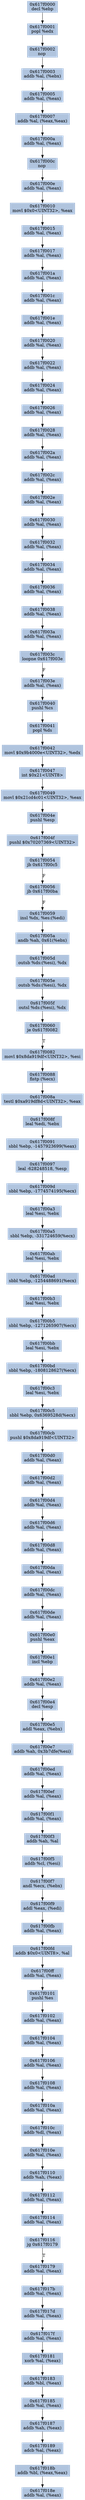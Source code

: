 digraph G {
node[shape=rectangle,style=filled,fillcolor=lightsteelblue,color=lightsteelblue]
bgcolor="transparent"
a0x617f0000decl_ebp[label="0x617f0000\ndecl %ebp"];
a0x617f0001popl_edx[label="0x617f0001\npopl %edx"];
a0x617f0002nop_[label="0x617f0002\nnop "];
a0x617f0003addb_al_ebx_[label="0x617f0003\naddb %al, (%ebx)"];
a0x617f0005addb_al_eax_[label="0x617f0005\naddb %al, (%eax)"];
a0x617f0007addb_al_eaxeax_[label="0x617f0007\naddb %al, (%eax,%eax)"];
a0x617f000aaddb_al_eax_[label="0x617f000a\naddb %al, (%eax)"];
a0x617f000cnop_[label="0x617f000c\nnop "];
a0x617f000eaddb_al_eax_[label="0x617f000e\naddb %al, (%eax)"];
a0x617f0010movl_0x0UINT32_eax[label="0x617f0010\nmovl $0x0<UINT32>, %eax"];
a0x617f0015addb_al_eax_[label="0x617f0015\naddb %al, (%eax)"];
a0x617f0017addb_al_eax_[label="0x617f0017\naddb %al, (%eax)"];
a0x617f001aaddb_al_eax_[label="0x617f001a\naddb %al, (%eax)"];
a0x617f001caddb_al_eax_[label="0x617f001c\naddb %al, (%eax)"];
a0x617f001eaddb_al_eax_[label="0x617f001e\naddb %al, (%eax)"];
a0x617f0020addb_al_eax_[label="0x617f0020\naddb %al, (%eax)"];
a0x617f0022addb_al_eax_[label="0x617f0022\naddb %al, (%eax)"];
a0x617f0024addb_al_eax_[label="0x617f0024\naddb %al, (%eax)"];
a0x617f0026addb_al_eax_[label="0x617f0026\naddb %al, (%eax)"];
a0x617f0028addb_al_eax_[label="0x617f0028\naddb %al, (%eax)"];
a0x617f002aaddb_al_eax_[label="0x617f002a\naddb %al, (%eax)"];
a0x617f002caddb_al_eax_[label="0x617f002c\naddb %al, (%eax)"];
a0x617f002eaddb_al_eax_[label="0x617f002e\naddb %al, (%eax)"];
a0x617f0030addb_al_eax_[label="0x617f0030\naddb %al, (%eax)"];
a0x617f0032addb_al_eax_[label="0x617f0032\naddb %al, (%eax)"];
a0x617f0034addb_al_eax_[label="0x617f0034\naddb %al, (%eax)"];
a0x617f0036addb_al_eax_[label="0x617f0036\naddb %al, (%eax)"];
a0x617f0038addb_al_eax_[label="0x617f0038\naddb %al, (%eax)"];
a0x617f003aaddb_al_eax_[label="0x617f003a\naddb %al, (%eax)"];
a0x617f003cloopne_0x617f003e[label="0x617f003c\nloopne 0x617f003e"];
a0x617f003eaddb_al_eax_[label="0x617f003e\naddb %al, (%eax)"];
a0x617f0040pushl_cs[label="0x617f0040\npushl %cs"];
a0x617f0041popl_ds[label="0x617f0041\npopl %ds"];
a0x617f0042movl_0x9b4000eUINT32_edx[label="0x617f0042\nmovl $0x9b4000e<UINT32>, %edx"];
a0x617f0047int_0x21UINT8[label="0x617f0047\nint $0x21<UINT8>"];
a0x617f0049movl_0x21cd4c01UINT32_eax[label="0x617f0049\nmovl $0x21cd4c01<UINT32>, %eax"];
a0x617f004epushl_esp[label="0x617f004e\npushl %esp"];
a0x617f004fpushl_0x70207369UINT32[label="0x617f004f\npushl $0x70207369<UINT32>"];
a0x617f0054jb_0x617f00c5[label="0x617f0054\njb 0x617f00c5"];
a0x617f0056jb_0x617f00ba[label="0x617f0056\njb 0x617f00ba"];
a0x617f0059insl_dx_es_edi_[label="0x617f0059\ninsl %dx, %es:(%edi)"];
a0x617f005aandb_ah_0x61ebx_[label="0x617f005a\nandb %ah, 0x61(%ebx)"];
a0x617f005doutsb_ds_esi__dx[label="0x617f005d\noutsb %ds:(%esi), %dx"];
a0x617f005eoutsb_ds_esi__dx[label="0x617f005e\noutsb %ds:(%esi), %dx"];
a0x617f005foutsl_ds_esi__dx[label="0x617f005f\noutsl %ds:(%esi), %dx"];
a0x617f0060je_0x617f0082[label="0x617f0060\nje 0x617f0082"];
a0x617f0082movl_0x8da919dfUINT32_esi[label="0x617f0082\nmovl $0x8da919df<UINT32>, %esi"];
a0x617f0088fistp_ecx_[label="0x617f0088\nfistp (%ecx)"];
a0x617f008atestl_0xa919df8dUINT32_eax[label="0x617f008a\ntestl $0xa919df8d<UINT32>, %eax"];
a0x617f008fleal_edi_ebx[label="0x617f008f\nleal %edi, %ebx"];
a0x617f0091sbbl_ebp__1457923699eax_[label="0x617f0091\nsbbl %ebp, -1457923699(%eax)"];
a0x617f0097leal__628248518_esp[label="0x617f0097\nleal -628248518, %esp"];
a0x617f009dsbbl_ebp__1774574195ecx_[label="0x617f009d\nsbbl %ebp, -1774574195(%ecx)"];
a0x617f00a3leal_esi_ebx[label="0x617f00a3\nleal %esi, %ebx"];
a0x617f00a5sbbl_ebp__331724659ecx_[label="0x617f00a5\nsbbl %ebp, -331724659(%ecx)"];
a0x617f00ableal_esi_ebx[label="0x617f00ab\nleal %esi, %ebx"];
a0x617f00adsbbl_ebp__1254488691ecx_[label="0x617f00ad\nsbbl %ebp, -1254488691(%ecx)"];
a0x617f00b3leal_esi_ebx[label="0x617f00b3\nleal %esi, %ebx"];
a0x617f00b5sbbl_ebp__1271265907ecx_[label="0x617f00b5\nsbbl %ebp, -1271265907(%ecx)"];
a0x617f00bbleal_esi_ebx[label="0x617f00bb\nleal %esi, %ebx"];
a0x617f00bdsbbl_ebp__1808128627ecx_[label="0x617f00bd\nsbbl %ebp, -1808128627(%ecx)"];
a0x617f00c3leal_esi_ebx[label="0x617f00c3\nleal %esi, %ebx"];
a0x617f00c5sbbl_ebp_0x6369528decx_[label="0x617f00c5\nsbbl %ebp, 0x6369528d(%ecx)"];
a0x617f00cbpushl_0x8da919dfUINT32[label="0x617f00cb\npushl $0x8da919df<UINT32>"];
a0x617f00d0addb_al_eax_[label="0x617f00d0\naddb %al, (%eax)"];
a0x617f00d2addb_al_eax_[label="0x617f00d2\naddb %al, (%eax)"];
a0x617f00d4addb_al_eax_[label="0x617f00d4\naddb %al, (%eax)"];
a0x617f00d6addb_al_eax_[label="0x617f00d6\naddb %al, (%eax)"];
a0x617f00d8addb_al_eax_[label="0x617f00d8\naddb %al, (%eax)"];
a0x617f00daaddb_al_eax_[label="0x617f00da\naddb %al, (%eax)"];
a0x617f00dcaddb_al_eax_[label="0x617f00dc\naddb %al, (%eax)"];
a0x617f00deaddb_al_eax_[label="0x617f00de\naddb %al, (%eax)"];
a0x617f00e0pushl_eax[label="0x617f00e0\npushl %eax"];
a0x617f00e1incl_ebp[label="0x617f00e1\nincl %ebp"];
a0x617f00e2addb_al_eax_[label="0x617f00e2\naddb %al, (%eax)"];
a0x617f00e4decl_esp[label="0x617f00e4\ndecl %esp"];
a0x617f00e5addl_eax_ebx_[label="0x617f00e5\naddl %eax, (%ebx)"];
a0x617f00e7addb_ah_0x3b7dfeesi_[label="0x617f00e7\naddb %ah, 0x3b7dfe(%esi)"];
a0x617f00edaddb_al_eax_[label="0x617f00ed\naddb %al, (%eax)"];
a0x617f00efaddb_al_eax_[label="0x617f00ef\naddb %al, (%eax)"];
a0x617f00f1addb_al_eax_[label="0x617f00f1\naddb %al, (%eax)"];
a0x617f00f3addb_ah_al[label="0x617f00f3\naddb %ah, %al"];
a0x617f00f5addb_cl_esi_[label="0x617f00f5\naddb %cl, (%esi)"];
a0x617f00f7andl_ecx_ebx_[label="0x617f00f7\nandl %ecx, (%ebx)"];
a0x617f00f9addl_eax_edi_[label="0x617f00f9\naddl %eax, (%edi)"];
a0x617f00fbaddb_al_eax_[label="0x617f00fb\naddb %al, (%eax)"];
a0x617f00fdaddb_0x0UINT8_al[label="0x617f00fd\naddb $0x0<UINT8>, %al"];
a0x617f00ffaddb_al_eax_[label="0x617f00ff\naddb %al, (%eax)"];
a0x617f0101pushl_es[label="0x617f0101\npushl %es"];
a0x617f0102addb_al_eax_[label="0x617f0102\naddb %al, (%eax)"];
a0x617f0104addb_al_eax_[label="0x617f0104\naddb %al, (%eax)"];
a0x617f0106addb_al_eax_[label="0x617f0106\naddb %al, (%eax)"];
a0x617f0108addb_al_eax_[label="0x617f0108\naddb %al, (%eax)"];
a0x617f010aaddb_al_eax_[label="0x617f010a\naddb %al, (%eax)"];
a0x617f010caddb_dl_eax_[label="0x617f010c\naddb %dl, (%eax)"];
a0x617f010eaddb_al_eax_[label="0x617f010e\naddb %al, (%eax)"];
a0x617f0110addb_ah_eax_[label="0x617f0110\naddb %ah, (%eax)"];
a0x617f0112addb_al_eax_[label="0x617f0112\naddb %al, (%eax)"];
a0x617f0114addb_al_eax_[label="0x617f0114\naddb %al, (%eax)"];
a0x617f0116jg_0x617f0179[label="0x617f0116\njg 0x617f0179"];
a0x617f0179addb_al_eax_[label="0x617f0179\naddb %al, (%eax)"];
a0x617f017baddb_al_eax_[label="0x617f017b\naddb %al, (%eax)"];
a0x617f017daddb_al_eax_[label="0x617f017d\naddb %al, (%eax)"];
a0x617f017faddb_al_eax_[label="0x617f017f\naddb %al, (%eax)"];
a0x617f0181xorb_al_eax_[label="0x617f0181\nxorb %al, (%eax)"];
a0x617f0183addb_bl_eax_[label="0x617f0183\naddb %bl, (%eax)"];
a0x617f0185addb_al_eax_[label="0x617f0185\naddb %al, (%eax)"];
a0x617f0187addb_ah_eax_[label="0x617f0187\naddb %ah, (%eax)"];
a0x617f0189adcb_al_eax_[label="0x617f0189\nadcb %al, (%eax)"];
a0x617f018baddb_bl_eaxeax_[label="0x617f018b\naddb %bl, (%eax,%eax)"];
a0x617f018eaddb_al_eax_[label="0x617f018e\naddb %al, (%eax)"];
a0x617f0000decl_ebp -> a0x617f0001popl_edx [color="#000000"];
a0x617f0001popl_edx -> a0x617f0002nop_ [color="#000000"];
a0x617f0002nop_ -> a0x617f0003addb_al_ebx_ [color="#000000"];
a0x617f0003addb_al_ebx_ -> a0x617f0005addb_al_eax_ [color="#000000"];
a0x617f0005addb_al_eax_ -> a0x617f0007addb_al_eaxeax_ [color="#000000"];
a0x617f0007addb_al_eaxeax_ -> a0x617f000aaddb_al_eax_ [color="#000000"];
a0x617f000aaddb_al_eax_ -> a0x617f000cnop_ [color="#000000"];
a0x617f000cnop_ -> a0x617f000eaddb_al_eax_ [color="#000000"];
a0x617f000eaddb_al_eax_ -> a0x617f0010movl_0x0UINT32_eax [color="#000000"];
a0x617f0010movl_0x0UINT32_eax -> a0x617f0015addb_al_eax_ [color="#000000"];
a0x617f0015addb_al_eax_ -> a0x617f0017addb_al_eax_ [color="#000000"];
a0x617f0017addb_al_eax_ -> a0x617f001aaddb_al_eax_ [color="#000000"];
a0x617f001aaddb_al_eax_ -> a0x617f001caddb_al_eax_ [color="#000000"];
a0x617f001caddb_al_eax_ -> a0x617f001eaddb_al_eax_ [color="#000000"];
a0x617f001eaddb_al_eax_ -> a0x617f0020addb_al_eax_ [color="#000000"];
a0x617f0020addb_al_eax_ -> a0x617f0022addb_al_eax_ [color="#000000"];
a0x617f0022addb_al_eax_ -> a0x617f0024addb_al_eax_ [color="#000000"];
a0x617f0024addb_al_eax_ -> a0x617f0026addb_al_eax_ [color="#000000"];
a0x617f0026addb_al_eax_ -> a0x617f0028addb_al_eax_ [color="#000000"];
a0x617f0028addb_al_eax_ -> a0x617f002aaddb_al_eax_ [color="#000000"];
a0x617f002aaddb_al_eax_ -> a0x617f002caddb_al_eax_ [color="#000000"];
a0x617f002caddb_al_eax_ -> a0x617f002eaddb_al_eax_ [color="#000000"];
a0x617f002eaddb_al_eax_ -> a0x617f0030addb_al_eax_ [color="#000000"];
a0x617f0030addb_al_eax_ -> a0x617f0032addb_al_eax_ [color="#000000"];
a0x617f0032addb_al_eax_ -> a0x617f0034addb_al_eax_ [color="#000000"];
a0x617f0034addb_al_eax_ -> a0x617f0036addb_al_eax_ [color="#000000"];
a0x617f0036addb_al_eax_ -> a0x617f0038addb_al_eax_ [color="#000000"];
a0x617f0038addb_al_eax_ -> a0x617f003aaddb_al_eax_ [color="#000000"];
a0x617f003aaddb_al_eax_ -> a0x617f003cloopne_0x617f003e [color="#000000"];
a0x617f003cloopne_0x617f003e -> a0x617f003eaddb_al_eax_ [color="#000000",label="F"];
a0x617f003eaddb_al_eax_ -> a0x617f0040pushl_cs [color="#000000"];
a0x617f0040pushl_cs -> a0x617f0041popl_ds [color="#000000"];
a0x617f0041popl_ds -> a0x617f0042movl_0x9b4000eUINT32_edx [color="#000000"];
a0x617f0042movl_0x9b4000eUINT32_edx -> a0x617f0047int_0x21UINT8 [color="#000000"];
a0x617f0047int_0x21UINT8 -> a0x617f0049movl_0x21cd4c01UINT32_eax [color="#000000"];
a0x617f0049movl_0x21cd4c01UINT32_eax -> a0x617f004epushl_esp [color="#000000"];
a0x617f004epushl_esp -> a0x617f004fpushl_0x70207369UINT32 [color="#000000"];
a0x617f004fpushl_0x70207369UINT32 -> a0x617f0054jb_0x617f00c5 [color="#000000"];
a0x617f0054jb_0x617f00c5 -> a0x617f0056jb_0x617f00ba [color="#000000",label="F"];
a0x617f0056jb_0x617f00ba -> a0x617f0059insl_dx_es_edi_ [color="#000000",label="F"];
a0x617f0059insl_dx_es_edi_ -> a0x617f005aandb_ah_0x61ebx_ [color="#000000"];
a0x617f005aandb_ah_0x61ebx_ -> a0x617f005doutsb_ds_esi__dx [color="#000000"];
a0x617f005doutsb_ds_esi__dx -> a0x617f005eoutsb_ds_esi__dx [color="#000000"];
a0x617f005eoutsb_ds_esi__dx -> a0x617f005foutsl_ds_esi__dx [color="#000000"];
a0x617f005foutsl_ds_esi__dx -> a0x617f0060je_0x617f0082 [color="#000000"];
a0x617f0060je_0x617f0082 -> a0x617f0082movl_0x8da919dfUINT32_esi [color="#000000",label="T"];
a0x617f0082movl_0x8da919dfUINT32_esi -> a0x617f0088fistp_ecx_ [color="#000000"];
a0x617f0088fistp_ecx_ -> a0x617f008atestl_0xa919df8dUINT32_eax [color="#000000"];
a0x617f008atestl_0xa919df8dUINT32_eax -> a0x617f008fleal_edi_ebx [color="#000000"];
a0x617f008fleal_edi_ebx -> a0x617f0091sbbl_ebp__1457923699eax_ [color="#000000"];
a0x617f0091sbbl_ebp__1457923699eax_ -> a0x617f0097leal__628248518_esp [color="#000000"];
a0x617f0097leal__628248518_esp -> a0x617f009dsbbl_ebp__1774574195ecx_ [color="#000000"];
a0x617f009dsbbl_ebp__1774574195ecx_ -> a0x617f00a3leal_esi_ebx [color="#000000"];
a0x617f00a3leal_esi_ebx -> a0x617f00a5sbbl_ebp__331724659ecx_ [color="#000000"];
a0x617f00a5sbbl_ebp__331724659ecx_ -> a0x617f00ableal_esi_ebx [color="#000000"];
a0x617f00ableal_esi_ebx -> a0x617f00adsbbl_ebp__1254488691ecx_ [color="#000000"];
a0x617f00adsbbl_ebp__1254488691ecx_ -> a0x617f00b3leal_esi_ebx [color="#000000"];
a0x617f00b3leal_esi_ebx -> a0x617f00b5sbbl_ebp__1271265907ecx_ [color="#000000"];
a0x617f00b5sbbl_ebp__1271265907ecx_ -> a0x617f00bbleal_esi_ebx [color="#000000"];
a0x617f00bbleal_esi_ebx -> a0x617f00bdsbbl_ebp__1808128627ecx_ [color="#000000"];
a0x617f00bdsbbl_ebp__1808128627ecx_ -> a0x617f00c3leal_esi_ebx [color="#000000"];
a0x617f00c3leal_esi_ebx -> a0x617f00c5sbbl_ebp_0x6369528decx_ [color="#000000"];
a0x617f00c5sbbl_ebp_0x6369528decx_ -> a0x617f00cbpushl_0x8da919dfUINT32 [color="#000000"];
a0x617f00cbpushl_0x8da919dfUINT32 -> a0x617f00d0addb_al_eax_ [color="#000000"];
a0x617f00d0addb_al_eax_ -> a0x617f00d2addb_al_eax_ [color="#000000"];
a0x617f00d2addb_al_eax_ -> a0x617f00d4addb_al_eax_ [color="#000000"];
a0x617f00d4addb_al_eax_ -> a0x617f00d6addb_al_eax_ [color="#000000"];
a0x617f00d6addb_al_eax_ -> a0x617f00d8addb_al_eax_ [color="#000000"];
a0x617f00d8addb_al_eax_ -> a0x617f00daaddb_al_eax_ [color="#000000"];
a0x617f00daaddb_al_eax_ -> a0x617f00dcaddb_al_eax_ [color="#000000"];
a0x617f00dcaddb_al_eax_ -> a0x617f00deaddb_al_eax_ [color="#000000"];
a0x617f00deaddb_al_eax_ -> a0x617f00e0pushl_eax [color="#000000"];
a0x617f00e0pushl_eax -> a0x617f00e1incl_ebp [color="#000000"];
a0x617f00e1incl_ebp -> a0x617f00e2addb_al_eax_ [color="#000000"];
a0x617f00e2addb_al_eax_ -> a0x617f00e4decl_esp [color="#000000"];
a0x617f00e4decl_esp -> a0x617f00e5addl_eax_ebx_ [color="#000000"];
a0x617f00e5addl_eax_ebx_ -> a0x617f00e7addb_ah_0x3b7dfeesi_ [color="#000000"];
a0x617f00e7addb_ah_0x3b7dfeesi_ -> a0x617f00edaddb_al_eax_ [color="#000000"];
a0x617f00edaddb_al_eax_ -> a0x617f00efaddb_al_eax_ [color="#000000"];
a0x617f00efaddb_al_eax_ -> a0x617f00f1addb_al_eax_ [color="#000000"];
a0x617f00f1addb_al_eax_ -> a0x617f00f3addb_ah_al [color="#000000"];
a0x617f00f3addb_ah_al -> a0x617f00f5addb_cl_esi_ [color="#000000"];
a0x617f00f5addb_cl_esi_ -> a0x617f00f7andl_ecx_ebx_ [color="#000000"];
a0x617f00f7andl_ecx_ebx_ -> a0x617f00f9addl_eax_edi_ [color="#000000"];
a0x617f00f9addl_eax_edi_ -> a0x617f00fbaddb_al_eax_ [color="#000000"];
a0x617f00fbaddb_al_eax_ -> a0x617f00fdaddb_0x0UINT8_al [color="#000000"];
a0x617f00fdaddb_0x0UINT8_al -> a0x617f00ffaddb_al_eax_ [color="#000000"];
a0x617f00ffaddb_al_eax_ -> a0x617f0101pushl_es [color="#000000"];
a0x617f0101pushl_es -> a0x617f0102addb_al_eax_ [color="#000000"];
a0x617f0102addb_al_eax_ -> a0x617f0104addb_al_eax_ [color="#000000"];
a0x617f0104addb_al_eax_ -> a0x617f0106addb_al_eax_ [color="#000000"];
a0x617f0106addb_al_eax_ -> a0x617f0108addb_al_eax_ [color="#000000"];
a0x617f0108addb_al_eax_ -> a0x617f010aaddb_al_eax_ [color="#000000"];
a0x617f010aaddb_al_eax_ -> a0x617f010caddb_dl_eax_ [color="#000000"];
a0x617f010caddb_dl_eax_ -> a0x617f010eaddb_al_eax_ [color="#000000"];
a0x617f010eaddb_al_eax_ -> a0x617f0110addb_ah_eax_ [color="#000000"];
a0x617f0110addb_ah_eax_ -> a0x617f0112addb_al_eax_ [color="#000000"];
a0x617f0112addb_al_eax_ -> a0x617f0114addb_al_eax_ [color="#000000"];
a0x617f0114addb_al_eax_ -> a0x617f0116jg_0x617f0179 [color="#000000"];
a0x617f0116jg_0x617f0179 -> a0x617f0179addb_al_eax_ [color="#000000",label="T"];
a0x617f0179addb_al_eax_ -> a0x617f017baddb_al_eax_ [color="#000000"];
a0x617f017baddb_al_eax_ -> a0x617f017daddb_al_eax_ [color="#000000"];
a0x617f017daddb_al_eax_ -> a0x617f017faddb_al_eax_ [color="#000000"];
a0x617f017faddb_al_eax_ -> a0x617f0181xorb_al_eax_ [color="#000000"];
a0x617f0181xorb_al_eax_ -> a0x617f0183addb_bl_eax_ [color="#000000"];
a0x617f0183addb_bl_eax_ -> a0x617f0185addb_al_eax_ [color="#000000"];
a0x617f0185addb_al_eax_ -> a0x617f0187addb_ah_eax_ [color="#000000"];
a0x617f0187addb_ah_eax_ -> a0x617f0189adcb_al_eax_ [color="#000000"];
a0x617f0189adcb_al_eax_ -> a0x617f018baddb_bl_eaxeax_ [color="#000000"];
a0x617f018baddb_bl_eaxeax_ -> a0x617f018eaddb_al_eax_ [color="#000000"];
}
